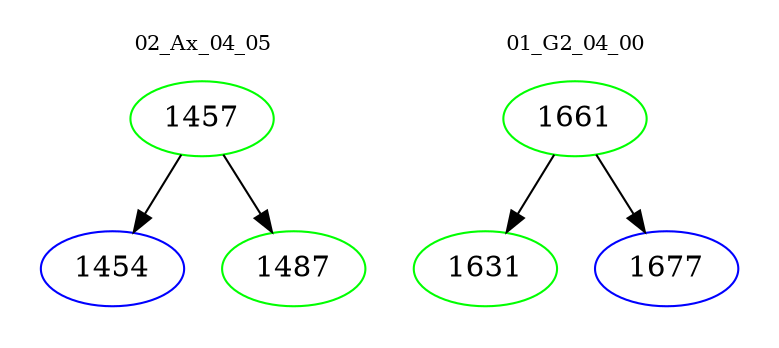 digraph{
subgraph cluster_0 {
color = white
label = "02_Ax_04_05";
fontsize=10;
T0_1457 [label="1457", color="green"]
T0_1457 -> T0_1454 [color="black"]
T0_1454 [label="1454", color="blue"]
T0_1457 -> T0_1487 [color="black"]
T0_1487 [label="1487", color="green"]
}
subgraph cluster_1 {
color = white
label = "01_G2_04_00";
fontsize=10;
T1_1661 [label="1661", color="green"]
T1_1661 -> T1_1631 [color="black"]
T1_1631 [label="1631", color="green"]
T1_1661 -> T1_1677 [color="black"]
T1_1677 [label="1677", color="blue"]
}
}
